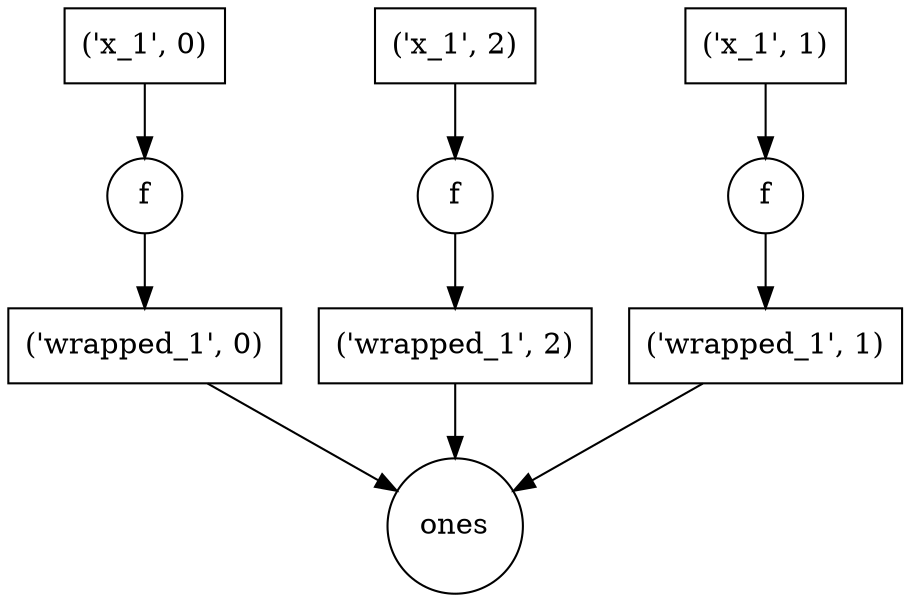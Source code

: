 strict digraph G {
"('wrapped_1', 1)" [shape=box, label="('wrapped_1', 1)"];
"('wrapped_1', 0)" [shape=box, label="('wrapped_1', 0)"];
"((<function f at 0x7ff93b591758>, ('wrapped_1', 0)), 'function')" [shape=circle, label=f];
"((<function f at 0x7ff93b591758>, ('wrapped_1', 1)), 'function')" [shape=circle, label=f];
"('wrapped_1', 2)" [shape=box, label="('wrapped_1', 2)"];
"('x_1', 2)" [shape=box];
"('x_1', 0)" [shape=box];
"('x_1', 1)" [shape=box];
"((<function f at 0x7ff93b591758>, ('wrapped_1', 2)), 'function')" [shape=circle, label=f];
"((<function ones at 0x7ff948cc7e60>, (5,)), 'function')" [shape=circle, label=ones];
"('wrapped_1', 1)" -> "((<function ones at 0x7ff948cc7e60>, (5,)), 'function')";
"('wrapped_1', 0)" -> "((<function ones at 0x7ff948cc7e60>, (5,)), 'function')";
"((<function f at 0x7ff93b591758>, ('wrapped_1', 0)), 'function')" -> "('wrapped_1', 0)";
"((<function f at 0x7ff93b591758>, ('wrapped_1', 1)), 'function')" -> "('wrapped_1', 1)";
"('wrapped_1', 2)" -> "((<function ones at 0x7ff948cc7e60>, (5,)), 'function')";
"('x_1', 2)" -> "((<function f at 0x7ff93b591758>, ('wrapped_1', 2)), 'function')";
"('x_1', 0)" -> "((<function f at 0x7ff93b591758>, ('wrapped_1', 0)), 'function')";
"('x_1', 1)" -> "((<function f at 0x7ff93b591758>, ('wrapped_1', 1)), 'function')";
"((<function f at 0x7ff93b591758>, ('wrapped_1', 2)), 'function')" -> "('wrapped_1', 2)";
}
